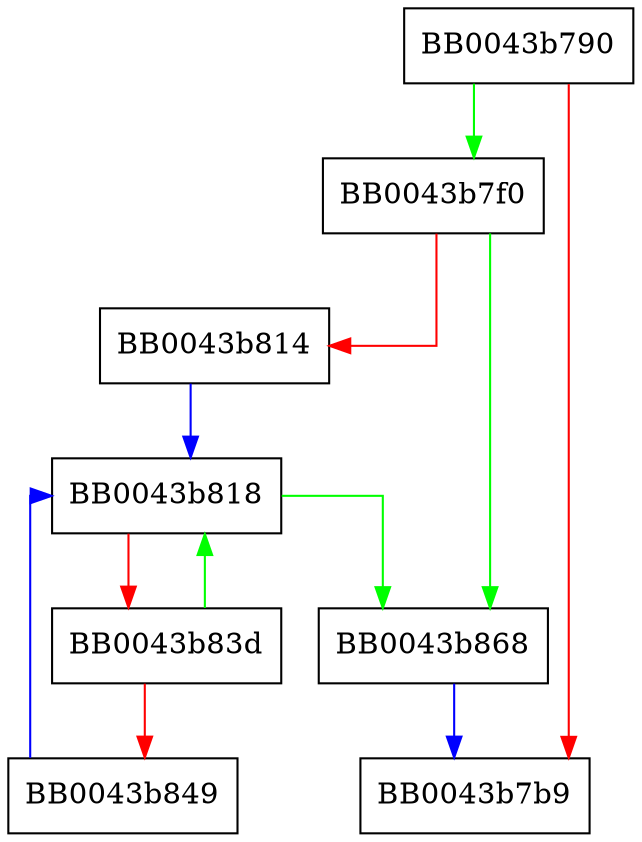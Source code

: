 digraph next_proto_cb {
  node [shape="box"];
  graph [splines=ortho];
  BB0043b790 -> BB0043b7f0 [color="green"];
  BB0043b790 -> BB0043b7b9 [color="red"];
  BB0043b7f0 -> BB0043b868 [color="green"];
  BB0043b7f0 -> BB0043b814 [color="red"];
  BB0043b814 -> BB0043b818 [color="blue"];
  BB0043b818 -> BB0043b868 [color="green"];
  BB0043b818 -> BB0043b83d [color="red"];
  BB0043b83d -> BB0043b818 [color="green"];
  BB0043b83d -> BB0043b849 [color="red"];
  BB0043b849 -> BB0043b818 [color="blue"];
  BB0043b868 -> BB0043b7b9 [color="blue"];
}